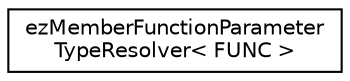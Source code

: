 digraph "Graphical Class Hierarchy"
{
 // LATEX_PDF_SIZE
  edge [fontname="Helvetica",fontsize="10",labelfontname="Helvetica",labelfontsize="10"];
  node [fontname="Helvetica",fontsize="10",shape=record];
  rankdir="LR";
  Node0 [label="ezMemberFunctionParameter\lTypeResolver\< FUNC \>",height=0.2,width=0.4,color="black", fillcolor="white", style="filled",URL="$d3/d26/structez_member_function_parameter_type_resolver.htm",tooltip="Template that allows to probe a single parameter function for parameter and return type."];
}

